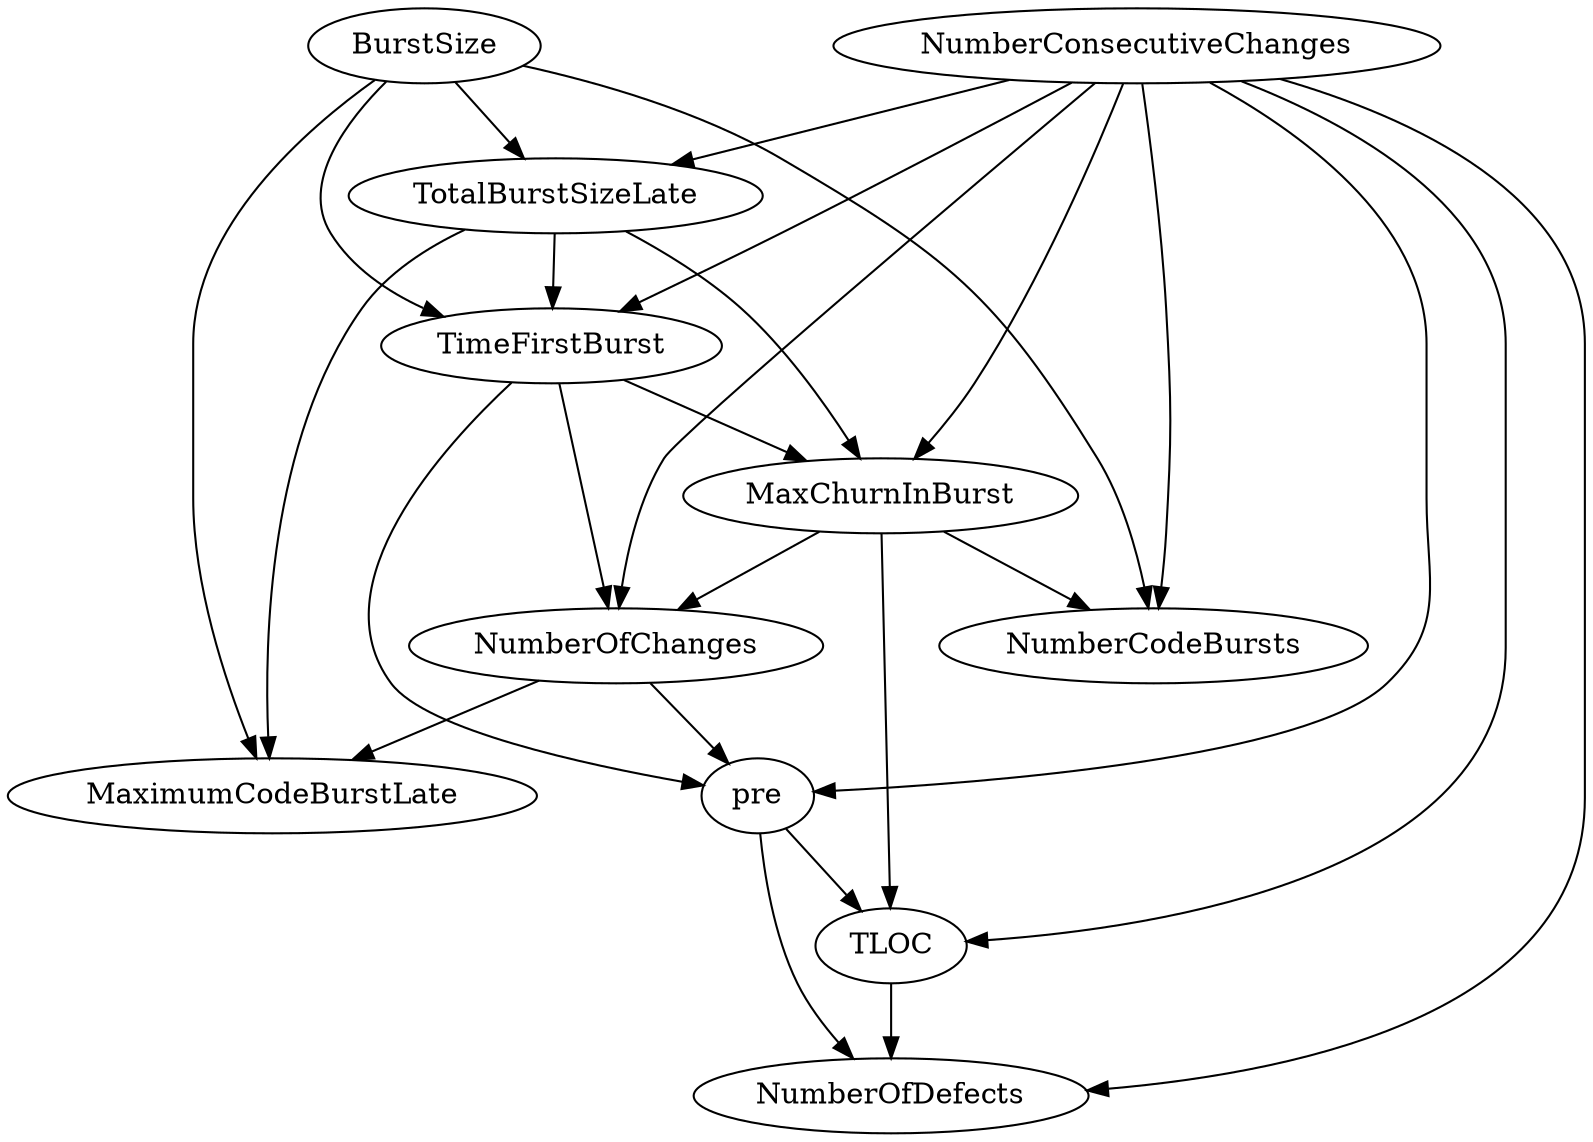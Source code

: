 digraph {
   NumberCodeBursts;
   TLOC;
   NumberOfDefects;
   NumberOfChanges;
   MaxChurnInBurst;
   BurstSize;
   TotalBurstSizeLate;
   pre;
   TimeFirstBurst;
   NumberConsecutiveChanges;
   MaximumCodeBurstLate;
   TLOC -> NumberOfDefects;
   NumberOfChanges -> pre;
   NumberOfChanges -> MaximumCodeBurstLate;
   MaxChurnInBurst -> NumberCodeBursts;
   MaxChurnInBurst -> TLOC;
   MaxChurnInBurst -> NumberOfChanges;
   BurstSize -> NumberCodeBursts;
   BurstSize -> TotalBurstSizeLate;
   BurstSize -> TimeFirstBurst;
   BurstSize -> MaximumCodeBurstLate;
   TotalBurstSizeLate -> MaxChurnInBurst;
   TotalBurstSizeLate -> TimeFirstBurst;
   TotalBurstSizeLate -> MaximumCodeBurstLate;
   pre -> TLOC;
   pre -> NumberOfDefects;
   TimeFirstBurst -> NumberOfChanges;
   TimeFirstBurst -> MaxChurnInBurst;
   TimeFirstBurst -> pre;
   NumberConsecutiveChanges -> NumberCodeBursts;
   NumberConsecutiveChanges -> TLOC;
   NumberConsecutiveChanges -> NumberOfDefects;
   NumberConsecutiveChanges -> NumberOfChanges;
   NumberConsecutiveChanges -> MaxChurnInBurst;
   NumberConsecutiveChanges -> TotalBurstSizeLate;
   NumberConsecutiveChanges -> pre;
   NumberConsecutiveChanges -> TimeFirstBurst;
}
